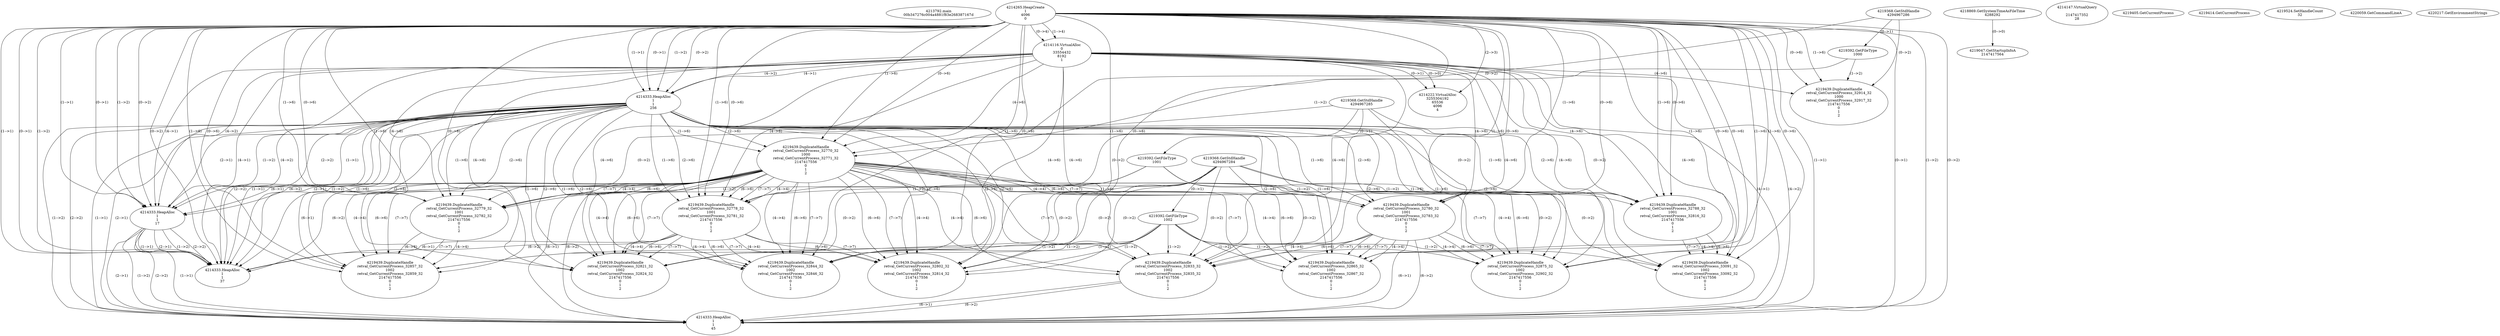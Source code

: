 // Global SCDG with merge call
digraph {
	0 [label="4213792.main
00b347276c004a4881f83e268387167d"]
	1 [label="4214265.HeapCreate
1
4096
0"]
	2 [label="4218869.GetSystemTimeAsFileTime
4288292"]
	3 [label="4214116.VirtualAlloc
0
33554432
8192
1"]
	1 -> 3 [label="(1-->4)"]
	1 -> 3 [label="(0-->4)"]
	4 [label="4214147.VirtualQuery

2147417352
28"]
	5 [label="4214222.VirtualAlloc
3255304192
65536
4096
4"]
	3 -> 5 [label="(0-->1)"]
	1 -> 5 [label="(2-->3)"]
	3 -> 5 [label="(0-->0)"]
	6 [label="4219047.GetStartupInfoA
2147417564"]
	2 -> 6 [label="(0-->0)"]
	7 [label="4219368.GetStdHandle
4294967286"]
	8 [label="4219392.GetFileType
1000"]
	7 -> 8 [label="(0-->1)"]
	9 [label="4219405.GetCurrentProcess
"]
	10 [label="4219414.GetCurrentProcess
"]
	11 [label="4219439.DuplicateHandle
retval_GetCurrentProcess_32914_32
1000
retval_GetCurrentProcess_32917_32
2147417556
0
1
2"]
	7 -> 11 [label="(0-->2)"]
	8 -> 11 [label="(1-->2)"]
	1 -> 11 [label="(1-->6)"]
	1 -> 11 [label="(0-->6)"]
	3 -> 11 [label="(4-->6)"]
	12 [label="4214333.HeapAlloc
1
1
256"]
	1 -> 12 [label="(1-->1)"]
	1 -> 12 [label="(0-->1)"]
	3 -> 12 [label="(4-->1)"]
	1 -> 12 [label="(1-->2)"]
	1 -> 12 [label="(0-->2)"]
	3 -> 12 [label="(4-->2)"]
	13 [label="4219439.DuplicateHandle
retval_GetCurrentProcess_32770_32
1000
retval_GetCurrentProcess_32771_32
2147417556
0
1
2"]
	7 -> 13 [label="(0-->2)"]
	8 -> 13 [label="(1-->2)"]
	1 -> 13 [label="(1-->6)"]
	1 -> 13 [label="(0-->6)"]
	3 -> 13 [label="(4-->6)"]
	12 -> 13 [label="(1-->6)"]
	12 -> 13 [label="(2-->6)"]
	14 [label="4219368.GetStdHandle
4294967285"]
	15 [label="4219392.GetFileType
1001"]
	14 -> 15 [label="(0-->1)"]
	16 [label="4219368.GetStdHandle
4294967284"]
	17 [label="4219392.GetFileType
1002"]
	16 -> 17 [label="(0-->1)"]
	18 [label="4219524.SetHandleCount
32"]
	19 [label="4220059.GetCommandLineA
"]
	20 [label="4214333.HeapAlloc
1
1
17"]
	1 -> 20 [label="(1-->1)"]
	1 -> 20 [label="(0-->1)"]
	3 -> 20 [label="(4-->1)"]
	12 -> 20 [label="(1-->1)"]
	12 -> 20 [label="(2-->1)"]
	13 -> 20 [label="(6-->1)"]
	1 -> 20 [label="(1-->2)"]
	1 -> 20 [label="(0-->2)"]
	3 -> 20 [label="(4-->2)"]
	12 -> 20 [label="(1-->2)"]
	12 -> 20 [label="(2-->2)"]
	13 -> 20 [label="(6-->2)"]
	21 [label="4219439.DuplicateHandle
retval_GetCurrentProcess_32779_32
1001
retval_GetCurrentProcess_32782_32
2147417556
0
1
2"]
	14 -> 21 [label="(0-->2)"]
	15 -> 21 [label="(1-->2)"]
	13 -> 21 [label="(4-->4)"]
	1 -> 21 [label="(1-->6)"]
	1 -> 21 [label="(0-->6)"]
	3 -> 21 [label="(4-->6)"]
	12 -> 21 [label="(1-->6)"]
	12 -> 21 [label="(2-->6)"]
	13 -> 21 [label="(6-->6)"]
	13 -> 21 [label="(7-->7)"]
	22 [label="4219439.DuplicateHandle
retval_GetCurrentProcess_32857_32
1002
retval_GetCurrentProcess_32859_32
2147417556
0
1
2"]
	16 -> 22 [label="(0-->2)"]
	17 -> 22 [label="(1-->2)"]
	13 -> 22 [label="(4-->4)"]
	21 -> 22 [label="(4-->4)"]
	1 -> 22 [label="(1-->6)"]
	1 -> 22 [label="(0-->6)"]
	3 -> 22 [label="(4-->6)"]
	12 -> 22 [label="(1-->6)"]
	12 -> 22 [label="(2-->6)"]
	13 -> 22 [label="(6-->6)"]
	21 -> 22 [label="(6-->6)"]
	13 -> 22 [label="(7-->7)"]
	21 -> 22 [label="(7-->7)"]
	23 [label="4219439.DuplicateHandle
retval_GetCurrentProcess_32778_32
1001
retval_GetCurrentProcess_32781_32
2147417556
0
1
2"]
	14 -> 23 [label="(0-->2)"]
	15 -> 23 [label="(1-->2)"]
	13 -> 23 [label="(4-->4)"]
	1 -> 23 [label="(1-->6)"]
	1 -> 23 [label="(0-->6)"]
	3 -> 23 [label="(4-->6)"]
	12 -> 23 [label="(1-->6)"]
	12 -> 23 [label="(2-->6)"]
	13 -> 23 [label="(6-->6)"]
	13 -> 23 [label="(7-->7)"]
	24 [label="4220217.GetEnvironmentStrings
"]
	25 [label="4214333.HeapAlloc
1
1
37"]
	1 -> 25 [label="(1-->1)"]
	1 -> 25 [label="(0-->1)"]
	3 -> 25 [label="(4-->1)"]
	12 -> 25 [label="(1-->1)"]
	12 -> 25 [label="(2-->1)"]
	13 -> 25 [label="(6-->1)"]
	20 -> 25 [label="(1-->1)"]
	20 -> 25 [label="(2-->1)"]
	23 -> 25 [label="(6-->1)"]
	1 -> 25 [label="(1-->2)"]
	1 -> 25 [label="(0-->2)"]
	3 -> 25 [label="(4-->2)"]
	12 -> 25 [label="(1-->2)"]
	12 -> 25 [label="(2-->2)"]
	13 -> 25 [label="(6-->2)"]
	20 -> 25 [label="(1-->2)"]
	20 -> 25 [label="(2-->2)"]
	23 -> 25 [label="(6-->2)"]
	26 [label="4219439.DuplicateHandle
retval_GetCurrentProcess_32788_32
1001
retval_GetCurrentProcess_32816_32
2147417556
0
1
2"]
	14 -> 26 [label="(0-->2)"]
	15 -> 26 [label="(1-->2)"]
	1 -> 26 [label="(1-->6)"]
	1 -> 26 [label="(0-->6)"]
	3 -> 26 [label="(4-->6)"]
	12 -> 26 [label="(1-->6)"]
	12 -> 26 [label="(2-->6)"]
	27 [label="4219439.DuplicateHandle
retval_GetCurrentProcess_33091_32
1002
retval_GetCurrentProcess_33092_32
2147417556
0
1
2"]
	16 -> 27 [label="(0-->2)"]
	17 -> 27 [label="(1-->2)"]
	26 -> 27 [label="(4-->4)"]
	1 -> 27 [label="(1-->6)"]
	1 -> 27 [label="(0-->6)"]
	3 -> 27 [label="(4-->6)"]
	12 -> 27 [label="(1-->6)"]
	12 -> 27 [label="(2-->6)"]
	26 -> 27 [label="(6-->6)"]
	26 -> 27 [label="(7-->7)"]
	28 [label="4219439.DuplicateHandle
retval_GetCurrentProcess_32780_32
1001
retval_GetCurrentProcess_32783_32
2147417556
0
1
2"]
	14 -> 28 [label="(0-->2)"]
	15 -> 28 [label="(1-->2)"]
	13 -> 28 [label="(4-->4)"]
	1 -> 28 [label="(1-->6)"]
	1 -> 28 [label="(0-->6)"]
	3 -> 28 [label="(4-->6)"]
	12 -> 28 [label="(1-->6)"]
	12 -> 28 [label="(2-->6)"]
	13 -> 28 [label="(6-->6)"]
	13 -> 28 [label="(7-->7)"]
	29 [label="4219439.DuplicateHandle
retval_GetCurrentProcess_32833_32
1002
retval_GetCurrentProcess_32835_32
2147417556
0
1
2"]
	16 -> 29 [label="(0-->2)"]
	17 -> 29 [label="(1-->2)"]
	13 -> 29 [label="(4-->4)"]
	28 -> 29 [label="(4-->4)"]
	1 -> 29 [label="(1-->6)"]
	1 -> 29 [label="(0-->6)"]
	3 -> 29 [label="(4-->6)"]
	12 -> 29 [label="(1-->6)"]
	12 -> 29 [label="(2-->6)"]
	13 -> 29 [label="(6-->6)"]
	28 -> 29 [label="(6-->6)"]
	13 -> 29 [label="(7-->7)"]
	28 -> 29 [label="(7-->7)"]
	30 [label="4214333.HeapAlloc
1
1
45"]
	1 -> 30 [label="(1-->1)"]
	1 -> 30 [label="(0-->1)"]
	3 -> 30 [label="(4-->1)"]
	12 -> 30 [label="(1-->1)"]
	12 -> 30 [label="(2-->1)"]
	13 -> 30 [label="(6-->1)"]
	20 -> 30 [label="(1-->1)"]
	20 -> 30 [label="(2-->1)"]
	28 -> 30 [label="(6-->1)"]
	29 -> 30 [label="(6-->1)"]
	1 -> 30 [label="(1-->2)"]
	1 -> 30 [label="(0-->2)"]
	3 -> 30 [label="(4-->2)"]
	12 -> 30 [label="(1-->2)"]
	12 -> 30 [label="(2-->2)"]
	13 -> 30 [label="(6-->2)"]
	20 -> 30 [label="(1-->2)"]
	20 -> 30 [label="(2-->2)"]
	28 -> 30 [label="(6-->2)"]
	29 -> 30 [label="(6-->2)"]
	31 [label="4219439.DuplicateHandle
retval_GetCurrentProcess_32821_32
1002
retval_GetCurrentProcess_32824_32
2147417556
0
1
2"]
	16 -> 31 [label="(0-->2)"]
	17 -> 31 [label="(1-->2)"]
	13 -> 31 [label="(4-->4)"]
	23 -> 31 [label="(4-->4)"]
	1 -> 31 [label="(1-->6)"]
	1 -> 31 [label="(0-->6)"]
	3 -> 31 [label="(4-->6)"]
	12 -> 31 [label="(1-->6)"]
	12 -> 31 [label="(2-->6)"]
	13 -> 31 [label="(6-->6)"]
	23 -> 31 [label="(6-->6)"]
	13 -> 31 [label="(7-->7)"]
	23 -> 31 [label="(7-->7)"]
	32 [label="4219439.DuplicateHandle
retval_GetCurrentProcess_32844_32
1002
retval_GetCurrentProcess_32846_32
2147417556
0
1
2"]
	16 -> 32 [label="(0-->2)"]
	17 -> 32 [label="(1-->2)"]
	13 -> 32 [label="(4-->4)"]
	23 -> 32 [label="(4-->4)"]
	1 -> 32 [label="(1-->6)"]
	1 -> 32 [label="(0-->6)"]
	3 -> 32 [label="(4-->6)"]
	12 -> 32 [label="(1-->6)"]
	12 -> 32 [label="(2-->6)"]
	13 -> 32 [label="(6-->6)"]
	23 -> 32 [label="(6-->6)"]
	13 -> 32 [label="(7-->7)"]
	23 -> 32 [label="(7-->7)"]
	33 [label="4219439.DuplicateHandle
retval_GetCurrentProcess_32802_32
1002
retval_GetCurrentProcess_32814_32
2147417556
0
1
2"]
	16 -> 33 [label="(0-->2)"]
	17 -> 33 [label="(1-->2)"]
	13 -> 33 [label="(4-->4)"]
	23 -> 33 [label="(4-->4)"]
	1 -> 33 [label="(1-->6)"]
	1 -> 33 [label="(0-->6)"]
	3 -> 33 [label="(4-->6)"]
	12 -> 33 [label="(1-->6)"]
	12 -> 33 [label="(2-->6)"]
	13 -> 33 [label="(6-->6)"]
	23 -> 33 [label="(6-->6)"]
	13 -> 33 [label="(7-->7)"]
	23 -> 33 [label="(7-->7)"]
	34 [label="4219439.DuplicateHandle
retval_GetCurrentProcess_32865_32
1002
retval_GetCurrentProcess_32867_32
2147417556
0
1
2"]
	16 -> 34 [label="(0-->2)"]
	17 -> 34 [label="(1-->2)"]
	13 -> 34 [label="(4-->4)"]
	28 -> 34 [label="(4-->4)"]
	1 -> 34 [label="(1-->6)"]
	1 -> 34 [label="(0-->6)"]
	3 -> 34 [label="(4-->6)"]
	12 -> 34 [label="(1-->6)"]
	12 -> 34 [label="(2-->6)"]
	13 -> 34 [label="(6-->6)"]
	28 -> 34 [label="(6-->6)"]
	13 -> 34 [label="(7-->7)"]
	28 -> 34 [label="(7-->7)"]
	35 [label="4219439.DuplicateHandle
retval_GetCurrentProcess_32875_32
1002
retval_GetCurrentProcess_32902_32
2147417556
0
1
2"]
	16 -> 35 [label="(0-->2)"]
	17 -> 35 [label="(1-->2)"]
	13 -> 35 [label="(4-->4)"]
	28 -> 35 [label="(4-->4)"]
	1 -> 35 [label="(1-->6)"]
	1 -> 35 [label="(0-->6)"]
	3 -> 35 [label="(4-->6)"]
	12 -> 35 [label="(1-->6)"]
	12 -> 35 [label="(2-->6)"]
	13 -> 35 [label="(6-->6)"]
	28 -> 35 [label="(6-->6)"]
	13 -> 35 [label="(7-->7)"]
	28 -> 35 [label="(7-->7)"]
}
